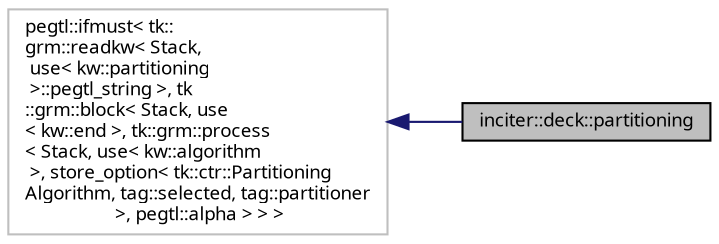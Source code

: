 digraph "inciter::deck::partitioning"
{
 // INTERACTIVE_SVG=YES
  bgcolor="transparent";
  edge [fontname="sans-serif",fontsize="9",labelfontname="sans-serif",labelfontsize="9"];
  node [fontname="sans-serif",fontsize="9",shape=record];
  rankdir="LR";
  Node1 [label="inciter::deck::partitioning",height=0.2,width=0.4,color="black", fillcolor="grey75", style="filled", fontcolor="black"];
  Node2 -> Node1 [dir="back",color="midnightblue",fontsize="9",style="solid",fontname="sans-serif"];
  Node2 [label="pegtl::ifmust\< tk::\lgrm::readkw\< Stack,\l use\< kw::partitioning\l \>::pegtl_string \>, tk\l::grm::block\< Stack, use\l\< kw::end \>, tk::grm::process\l\< Stack, use\< kw::algorithm\l \>, store_option\< tk::ctr::Partitioning\lAlgorithm, tag::selected, tag::partitioner\l \>, pegtl::alpha \> \> \>",height=0.2,width=0.4,color="grey75"];
}
